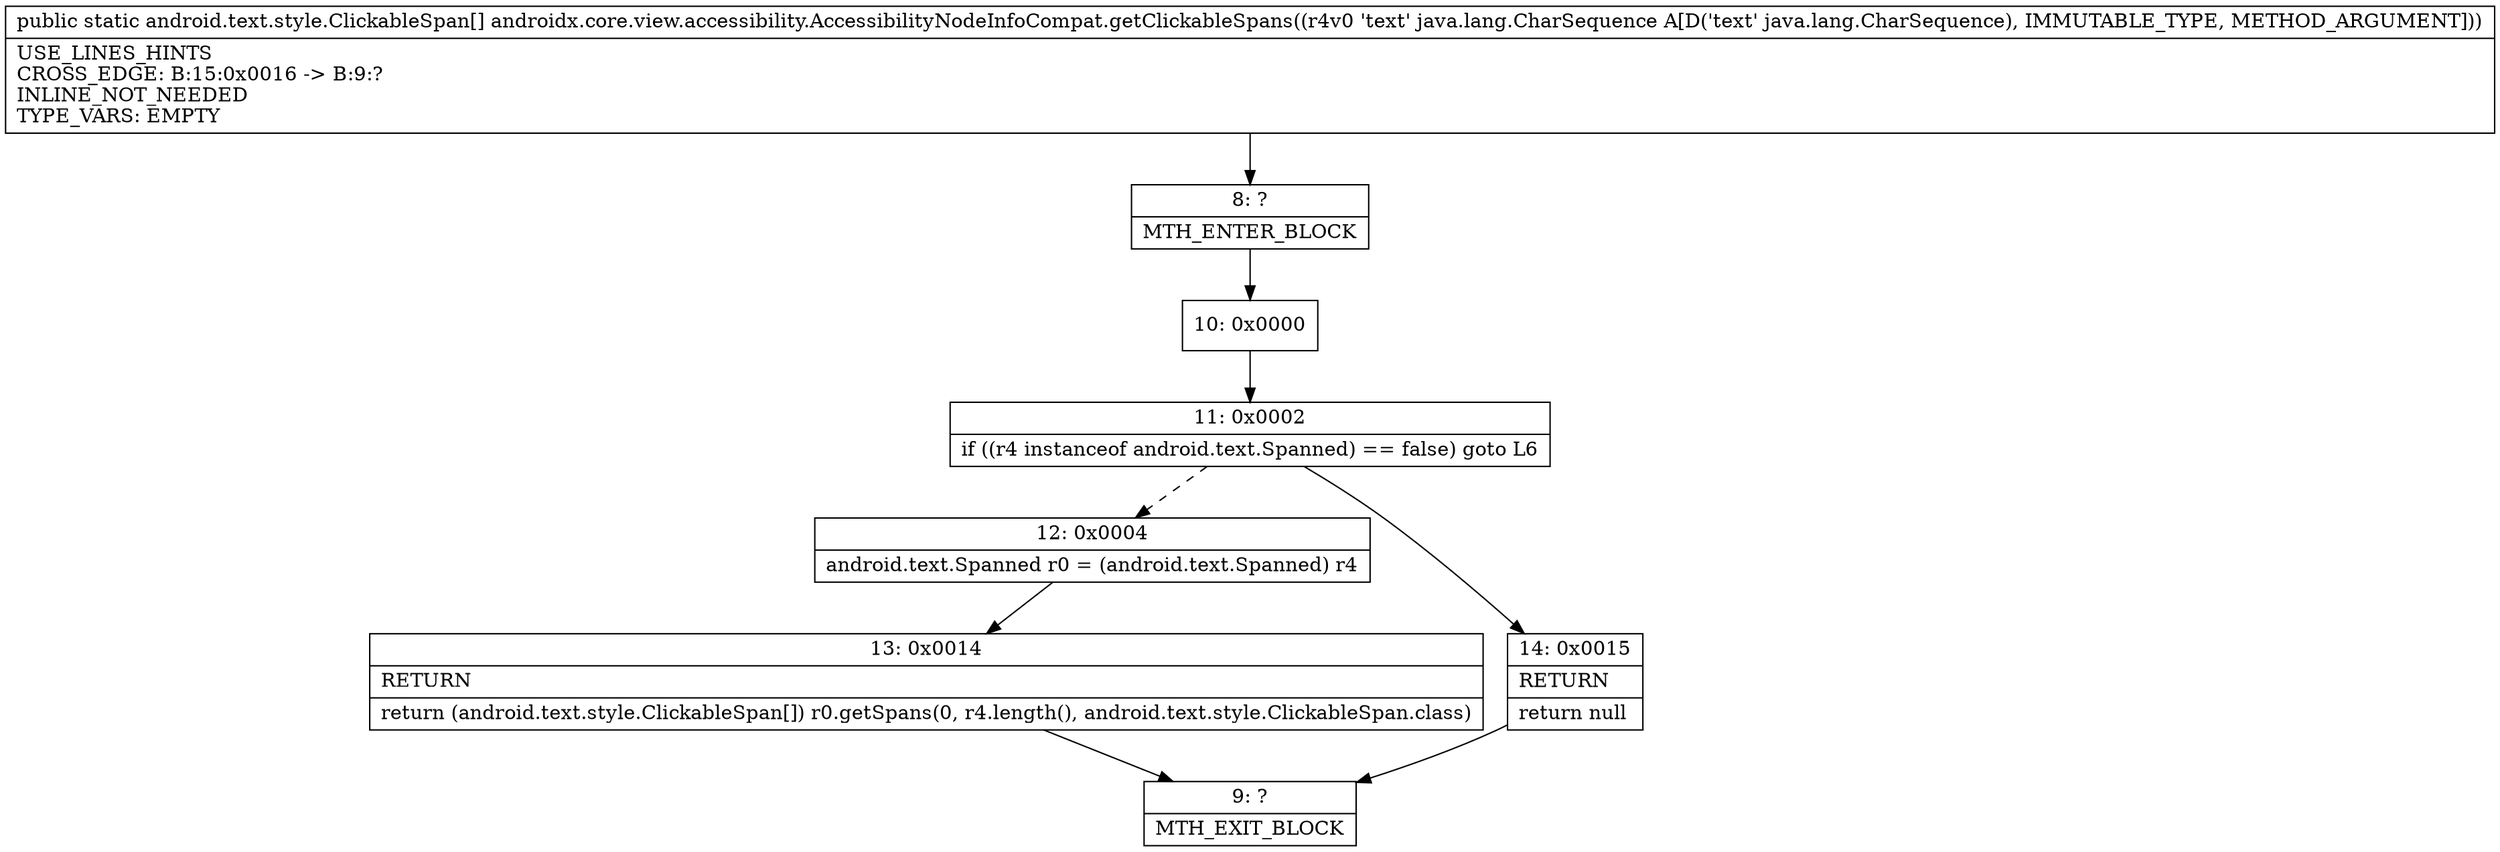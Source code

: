 digraph "CFG forandroidx.core.view.accessibility.AccessibilityNodeInfoCompat.getClickableSpans(Ljava\/lang\/CharSequence;)[Landroid\/text\/style\/ClickableSpan;" {
Node_8 [shape=record,label="{8\:\ ?|MTH_ENTER_BLOCK\l}"];
Node_10 [shape=record,label="{10\:\ 0x0000}"];
Node_11 [shape=record,label="{11\:\ 0x0002|if ((r4 instanceof android.text.Spanned) == false) goto L6\l}"];
Node_12 [shape=record,label="{12\:\ 0x0004|android.text.Spanned r0 = (android.text.Spanned) r4\l}"];
Node_13 [shape=record,label="{13\:\ 0x0014|RETURN\l|return (android.text.style.ClickableSpan[]) r0.getSpans(0, r4.length(), android.text.style.ClickableSpan.class)\l}"];
Node_9 [shape=record,label="{9\:\ ?|MTH_EXIT_BLOCK\l}"];
Node_14 [shape=record,label="{14\:\ 0x0015|RETURN\l|return null\l}"];
MethodNode[shape=record,label="{public static android.text.style.ClickableSpan[] androidx.core.view.accessibility.AccessibilityNodeInfoCompat.getClickableSpans((r4v0 'text' java.lang.CharSequence A[D('text' java.lang.CharSequence), IMMUTABLE_TYPE, METHOD_ARGUMENT]))  | USE_LINES_HINTS\lCROSS_EDGE: B:15:0x0016 \-\> B:9:?\lINLINE_NOT_NEEDED\lTYPE_VARS: EMPTY\l}"];
MethodNode -> Node_8;Node_8 -> Node_10;
Node_10 -> Node_11;
Node_11 -> Node_12[style=dashed];
Node_11 -> Node_14;
Node_12 -> Node_13;
Node_13 -> Node_9;
Node_14 -> Node_9;
}

